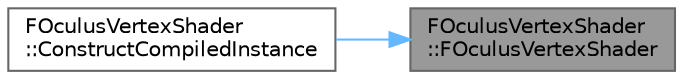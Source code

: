 digraph "FOculusVertexShader::FOculusVertexShader"
{
 // INTERACTIVE_SVG=YES
 // LATEX_PDF_SIZE
  bgcolor="transparent";
  edge [fontname=Helvetica,fontsize=10,labelfontname=Helvetica,labelfontsize=10];
  node [fontname=Helvetica,fontsize=10,shape=box,height=0.2,width=0.4];
  rankdir="RL";
  Node1 [id="Node000001",label="FOculusVertexShader\l::FOculusVertexShader",height=0.2,width=0.4,color="gray40", fillcolor="grey60", style="filled", fontcolor="black",tooltip=" "];
  Node1 -> Node2 [id="edge1_Node000001_Node000002",dir="back",color="steelblue1",style="solid",tooltip=" "];
  Node2 [id="Node000002",label="FOculusVertexShader\l::ConstructCompiledInstance",height=0.2,width=0.4,color="grey40", fillcolor="white", style="filled",URL="$df/de5/classFOculusVertexShader.html#a141db781c5eb11eec1b7dddb4fc87751",tooltip=" "];
}

